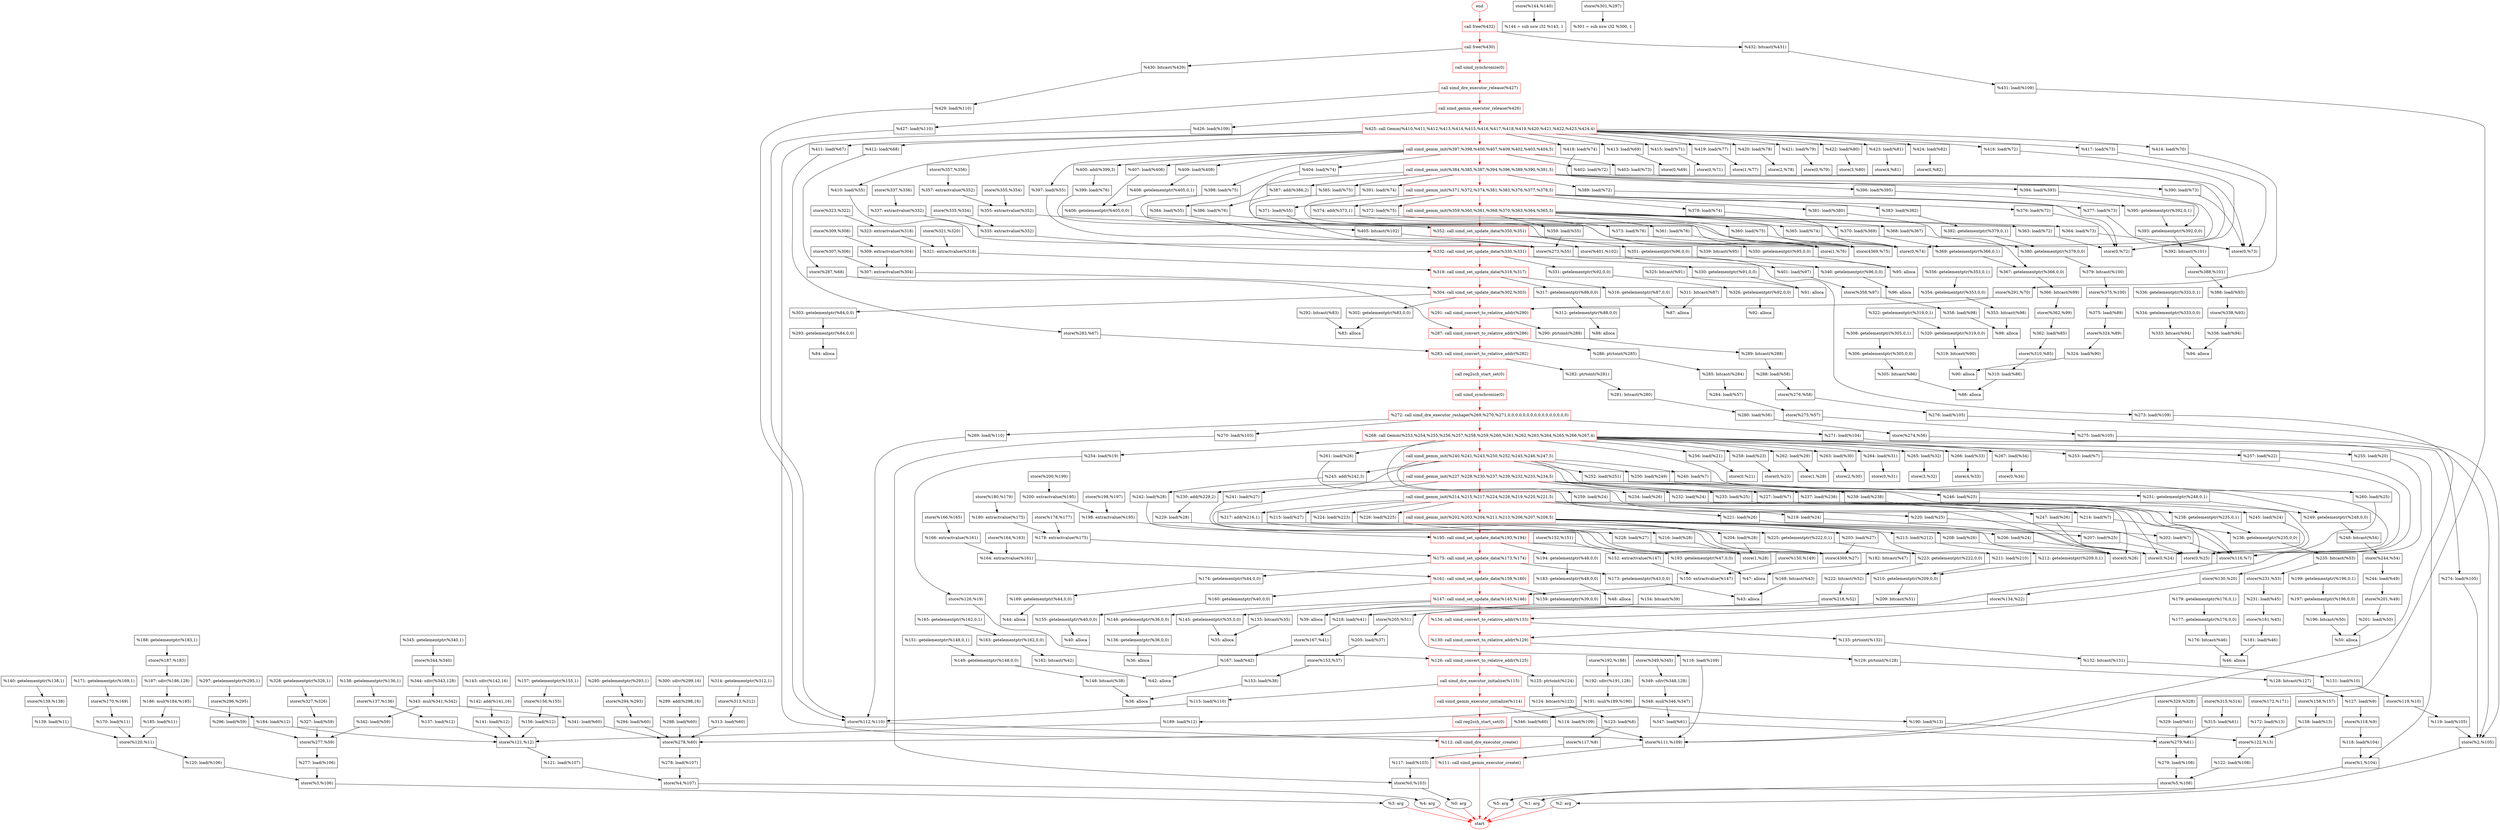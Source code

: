 digraph "foo" {
	start[shape=ellipse, label="start", color=red]
	end[shape=ellipse, label="end", color=red]
	node_0000[shape=ellipse, label="%0: arg"]
	node_0001[shape=ellipse, label="%1: arg"]
	node_0002[shape=ellipse, label="%2: arg"]
	node_0003[shape=ellipse, label="%3: arg"]
	node_0004[shape=ellipse, label="%4: arg"]
	node_0005[shape=ellipse, label="%5: arg"]
	node_0034[shape=record, label="%35: alloca"]
	node_0035[shape=record, label="%36: alloca"]
	node_0037[shape=record, label="%38: alloca"]
	node_0038[shape=record, label="%39: alloca"]
	node_0039[shape=record, label="%40: alloca"]
	node_0041[shape=record, label="%42: alloca"]
	node_0042[shape=record, label="%43: alloca"]
	node_0043[shape=record, label="%44: alloca"]
	node_0045[shape=record, label="%46: alloca"]
	node_0046[shape=record, label="%47: alloca"]
	node_0047[shape=record, label="%48: alloca"]
	node_0049[shape=record, label="%50: alloca"]
	node_0082[shape=record, label="%83: alloca"]
	node_0083[shape=record, label="%84: alloca"]
	node_0085[shape=record, label="%86: alloca"]
	node_0086[shape=record, label="%87: alloca"]
	node_0087[shape=record, label="%88: alloca"]
	node_0089[shape=record, label="%90: alloca"]
	node_0090[shape=record, label="%91: alloca"]
	node_0091[shape=record, label="%92: alloca"]
	node_0093[shape=record, label="%94: alloca"]
	node_0094[shape=record, label="%95: alloca"]
	node_0095[shape=record, label="%96: alloca"]
	node_0097[shape=record, label="%98: alloca"]
	node_0110[shape=record, label="store(%0,%103)"]
	node_0111[shape=record, label="store(%1,%104)"]
	node_0112[shape=record, label="store(%2,%105)"]
	node_0113[shape=record, label="store(%3,%106)"]
	node_0114[shape=record, label="store(%4,%107)"]
	node_0115[shape=record, label="store(%5,%108)"]
	node_0116[shape=record, label="%111: call simd_gemm_executor_create()", color=red]
	node_0117[shape=record, label="store(%111,%109)"]
	node_0118[shape=record, label="%112: call simd_dre_executor_create()", color=red]
	node_0119[shape=record, label="store(%112,%110)"]
	node_0120[shape=record, label="call reg2sch_start_set(0)", color=red]
	node_0121[shape=record, label="%114: load(%109)"]
	node_0122[shape=record, label="call simd_gemm_executor_initialize(%114)", color=red]
	node_0123[shape=record, label="%115: load(%110)"]
	node_0124[shape=record, label="call simd_dre_executor_initialize(%115)", color=red]
	node_0125[shape=record, label="%116: load(%109)"]
	node_0126[shape=record, label="%117: load(%103)"]
	node_0127[shape=record, label="%118: load(%104)"]
	node_0128[shape=record, label="%119: load(%105)"]
	node_0129[shape=record, label="%120: load(%106)"]
	node_0130[shape=record, label="%121: load(%107)"]
	node_0131[shape=record, label="%122: load(%108)"]
	node_0132[shape=record, label="store(%116,%7)"]
	node_0133[shape=record, label="store(%117,%8)"]
	node_0134[shape=record, label="store(%118,%9)"]
	node_0135[shape=record, label="store(%119,%10)"]
	node_0136[shape=record, label="store(%120,%11)"]
	node_0137[shape=record, label="store(%121,%12)"]
	node_0138[shape=record, label="store(%122,%13)"]
	node_0144[shape=record, label="%123: load(%8)"]
	node_0145[shape=record, label="%124: bitcast(%123)"]
	node_0146[shape=record, label="%125: ptrtoint(%124)"]
	node_0147[shape=record, label="%126: call simd_convert_to_relative_addr(%125)", color=red]
	node_0148[shape=record, label="store(%126,%19)"]
	node_0149[shape=record, label="%127: load(%9)"]
	node_0150[shape=record, label="%128: bitcast(%127)"]
	node_0151[shape=record, label="%129: ptrtoint(%128)"]
	node_0152[shape=record, label="%130: call simd_convert_to_relative_addr(%129)", color=red]
	node_0153[shape=record, label="store(%130,%20)"]
	node_0154[shape=record, label="store(0,%21)"]
	node_0155[shape=record, label="%131: load(%10)"]
	node_0156[shape=record, label="%132: bitcast(%131)"]
	node_0157[shape=record, label="%133: ptrtoint(%132)"]
	node_0158[shape=record, label="%134: call simd_convert_to_relative_addr(%133)", color=red]
	node_0159[shape=record, label="store(%134,%22)"]
	node_0160[shape=record, label="store(0,%23)"]
	node_0161[shape=record, label="store(0,%24)"]
	node_0162[shape=record, label="store(0,%25)"]
	node_0163[shape=record, label="store(0,%26)"]
	node_0164[shape=record, label="store(4369,%27)"]
	node_0165[shape=record, label="store(1,%28)"]
	node_0166[shape=record, label="store(1,%29)"]
	node_0167[shape=record, label="store(2,%30)"]
	node_0168[shape=record, label="store(0,%31)"]
	node_0169[shape=record, label="store(3,%32)"]
	node_0170[shape=record, label="store(4,%33)"]
	node_0171[shape=record, label="store(0,%34)"]
	node_0172[shape=record, label="%135: bitcast(%35)"]
	node_0173[shape=record, label="%136: getelementptr(%36,0,0)"]
	node_0174[shape=record, label="%137: load(%12)"]
	node_0175[shape=record, label="store(%137,%136)"]
	node_0176[shape=record, label="%138: getelementptr(%136,1)"]
	node_0177[shape=record, label="%139: load(%11)"]
	node_0178[shape=record, label="store(%139,%138)"]
	node_0179[shape=record, label="%140: getelementptr(%138,1)"]
	node_0180[shape=record, label="%141: load(%12)"]
	node_0181[shape=record, label="%142: add(%141,16)"]
	node_0182[shape=record, label="%143: sdiv(%142,16)"]
	node_0183[shape=record, label="%144 = sub nsw i32 %143, 1"]
	node_0184[shape=record, label="store(%144,%140)"]
	node_0185[shape=record, label="%145: getelementptr(%35,0,0)"]
	node_0186[shape=record, label="%146: getelementptr(%36,0,0)"]
	node_0187[shape=record, label="%147: call simd_set_update_data(%145,%146)", color=red]
	node_0188[shape=record, label="%148: bitcast(%38)"]
	node_0189[shape=record, label="%149: getelementptr(%148,0,0)"]
	node_0190[shape=record, label="%150: extractvalue(%147)"]
	node_0191[shape=record, label="store(%150,%149)"]
	node_0192[shape=record, label="%151: getelementptr(%148,0,1)"]
	node_0193[shape=record, label="%152: extractvalue(%147)"]
	node_0194[shape=record, label="store(%152,%151)"]
	node_0195[shape=record, label="%153: load(%38)"]
	node_0196[shape=record, label="store(%153,%37)"]
	node_0197[shape=record, label="%154: bitcast(%39)"]
	node_0198[shape=record, label="%155: getelementptr(%40,0,0)"]
	node_0199[shape=record, label="%156: load(%12)"]
	node_0200[shape=record, label="store(%156,%155)"]
	node_0201[shape=record, label="%157: getelementptr(%155,1)"]
	node_0202[shape=record, label="%158: load(%13)"]
	node_0203[shape=record, label="store(%158,%157)"]
	node_0204[shape=record, label="%159: getelementptr(%39,0,0)"]
	node_0205[shape=record, label="%160: getelementptr(%40,0,0)"]
	node_0206[shape=record, label="%161: call simd_set_update_data(%159,%160)", color=red]
	node_0207[shape=record, label="%162: bitcast(%42)"]
	node_0208[shape=record, label="%163: getelementptr(%162,0,0)"]
	node_0209[shape=record, label="%164: extractvalue(%161)"]
	node_0210[shape=record, label="store(%164,%163)"]
	node_0211[shape=record, label="%165: getelementptr(%162,0,1)"]
	node_0212[shape=record, label="%166: extractvalue(%161)"]
	node_0213[shape=record, label="store(%166,%165)"]
	node_0214[shape=record, label="%167: load(%42)"]
	node_0215[shape=record, label="store(%167,%41)"]
	node_0216[shape=record, label="%168: bitcast(%43)"]
	node_0217[shape=record, label="%169: getelementptr(%44,0,0)"]
	node_0218[shape=record, label="%170: load(%11)"]
	node_0219[shape=record, label="store(%170,%169)"]
	node_0220[shape=record, label="%171: getelementptr(%169,1)"]
	node_0221[shape=record, label="%172: load(%13)"]
	node_0222[shape=record, label="store(%172,%171)"]
	node_0223[shape=record, label="%173: getelementptr(%43,0,0)"]
	node_0224[shape=record, label="%174: getelementptr(%44,0,0)"]
	node_0225[shape=record, label="%175: call simd_set_update_data(%173,%174)", color=red]
	node_0226[shape=record, label="%176: bitcast(%46)"]
	node_0227[shape=record, label="%177: getelementptr(%176,0,0)"]
	node_0228[shape=record, label="%178: extractvalue(%175)"]
	node_0229[shape=record, label="store(%178,%177)"]
	node_0230[shape=record, label="%179: getelementptr(%176,0,1)"]
	node_0231[shape=record, label="%180: extractvalue(%175)"]
	node_0232[shape=record, label="store(%180,%179)"]
	node_0233[shape=record, label="%181: load(%46)"]
	node_0234[shape=record, label="store(%181,%45)"]
	node_0235[shape=record, label="%182: bitcast(%47)"]
	node_0236[shape=record, label="%183: getelementptr(%48,0,0)"]
	node_0237[shape=record, label="%184: load(%12)"]
	node_0238[shape=record, label="%185: load(%11)"]
	node_0239[shape=record, label="%186: mul(%184,%185)"]
	node_0240[shape=record, label="%187: sdiv(%186,128)"]
	node_0241[shape=record, label="store(%187,%183)"]
	node_0242[shape=record, label="%188: getelementptr(%183,1)"]
	node_0243[shape=record, label="%189: load(%12)"]
	node_0244[shape=record, label="%190: load(%13)"]
	node_0245[shape=record, label="%191: mul(%189,%190)"]
	node_0246[shape=record, label="%192: sdiv(%191,128)"]
	node_0247[shape=record, label="store(%192,%188)"]
	node_0248[shape=record, label="%193: getelementptr(%47,0,0)"]
	node_0249[shape=record, label="%194: getelementptr(%48,0,0)"]
	node_0250[shape=record, label="%195: call simd_set_update_data(%193,%194)", color=red]
	node_0251[shape=record, label="%196: bitcast(%50)"]
	node_0252[shape=record, label="%197: getelementptr(%196,0,0)"]
	node_0253[shape=record, label="%198: extractvalue(%195)"]
	node_0254[shape=record, label="store(%198,%197)"]
	node_0255[shape=record, label="%199: getelementptr(%196,0,1)"]
	node_0256[shape=record, label="%200: extractvalue(%195)"]
	node_0257[shape=record, label="store(%200,%199)"]
	node_0258[shape=record, label="%201: load(%50)"]
	node_0259[shape=record, label="store(%201,%49)"]
	node_0260[shape=record, label="%202: load(%7)"]
	node_0261[shape=record, label="%203: load(%27)"]
	node_0262[shape=record, label="%204: load(%28)"]
	node_0263[shape=record, label="%205: load(%37)"]
	node_0264[shape=record, label="%206: load(%24)"]
	node_0265[shape=record, label="%207: load(%25)"]
	node_0266[shape=record, label="%208: load(%26)"]
	node_0267[shape=record, label="store(%205,%51)"]
	node_0268[shape=record, label="%209: bitcast(%51)"]
	node_0269[shape=record, label="%210: getelementptr(%209,0,0)"]
	node_0270[shape=record, label="%211: load(%210)"]
	node_0271[shape=record, label="%212: getelementptr(%209,0,1)"]
	node_0272[shape=record, label="%213: load(%212)"]
	node_0273[shape=record, label="call simd_gemm_init(%202,%203,%204,%211,%213,%206,%207,%208,5)", color=red]
	node_0274[shape=record, label="%214: load(%7)"]
	node_0275[shape=record, label="%215: load(%27)"]
	node_0276[shape=record, label="%216: load(%28)"]
	node_0277[shape=record, label="%217: add(%216,1)"]
	node_0278[shape=record, label="%218: load(%41)"]
	node_0279[shape=record, label="%219: load(%24)"]
	node_0280[shape=record, label="%220: load(%25)"]
	node_0281[shape=record, label="%221: load(%26)"]
	node_0282[shape=record, label="store(%218,%52)"]
	node_0283[shape=record, label="%222: bitcast(%52)"]
	node_0284[shape=record, label="%223: getelementptr(%222,0,0)"]
	node_0285[shape=record, label="%224: load(%223)"]
	node_0286[shape=record, label="%225: getelementptr(%222,0,1)"]
	node_0287[shape=record, label="%226: load(%225)"]
	node_0288[shape=record, label="call simd_gemm_init(%214,%215,%217,%224,%226,%219,%220,%221,5)", color=red]
	node_0289[shape=record, label="%227: load(%7)"]
	node_0290[shape=record, label="%228: load(%27)"]
	node_0291[shape=record, label="%229: load(%28)"]
	node_0292[shape=record, label="%230: add(%229,2)"]
	node_0293[shape=record, label="%231: load(%45)"]
	node_0294[shape=record, label="%232: load(%24)"]
	node_0295[shape=record, label="%233: load(%25)"]
	node_0296[shape=record, label="%234: load(%26)"]
	node_0297[shape=record, label="store(%231,%53)"]
	node_0298[shape=record, label="%235: bitcast(%53)"]
	node_0299[shape=record, label="%236: getelementptr(%235,0,0)"]
	node_0300[shape=record, label="%237: load(%236)"]
	node_0301[shape=record, label="%238: getelementptr(%235,0,1)"]
	node_0302[shape=record, label="%239: load(%238)"]
	node_0303[shape=record, label="call simd_gemm_init(%227,%228,%230,%237,%239,%232,%233,%234,5)", color=red]
	node_0304[shape=record, label="%240: load(%7)"]
	node_0305[shape=record, label="%241: load(%27)"]
	node_0306[shape=record, label="%242: load(%28)"]
	node_0307[shape=record, label="%243: add(%242,3)"]
	node_0308[shape=record, label="%244: load(%49)"]
	node_0309[shape=record, label="%245: load(%24)"]
	node_0310[shape=record, label="%246: load(%25)"]
	node_0311[shape=record, label="%247: load(%26)"]
	node_0312[shape=record, label="store(%244,%54)"]
	node_0313[shape=record, label="%248: bitcast(%54)"]
	node_0314[shape=record, label="%249: getelementptr(%248,0,0)"]
	node_0315[shape=record, label="%250: load(%249)"]
	node_0316[shape=record, label="%251: getelementptr(%248,0,1)"]
	node_0317[shape=record, label="%252: load(%251)"]
	node_0318[shape=record, label="call simd_gemm_init(%240,%241,%243,%250,%252,%245,%246,%247,5)", color=red]
	node_0319[shape=record, label="%253: load(%7)"]
	node_0320[shape=record, label="%254: load(%19)"]
	node_0321[shape=record, label="%255: load(%20)"]
	node_0322[shape=record, label="%256: load(%21)"]
	node_0323[shape=record, label="%257: load(%22)"]
	node_0324[shape=record, label="%258: load(%23)"]
	node_0325[shape=record, label="%259: load(%24)"]
	node_0326[shape=record, label="%260: load(%25)"]
	node_0327[shape=record, label="%261: load(%26)"]
	node_0328[shape=record, label="%262: load(%29)"]
	node_0329[shape=record, label="%263: load(%30)"]
	node_0330[shape=record, label="%264: load(%31)"]
	node_0331[shape=record, label="%265: load(%32)"]
	node_0332[shape=record, label="%266: load(%33)"]
	node_0333[shape=record, label="%267: load(%34)"]
	node_0334[shape=record, label="%268: call Gemm(%253,%254,%255,%256,%257,%258,%259,%260,%261,%262,%263,%264,%265,%266,%267,4)", color=red]
	node_0335[shape=record, label="%269: load(%110)"]
	node_0336[shape=record, label="%270: load(%103)"]
	node_0337[shape=record, label="%271: load(%104)"]
	node_0338[shape=record, label="%272: call simd_dre_executor_reshape(%269,%270,%271,0,0,0,0,0,0,0,0,0,0,0,0,0,0,0,0)", color=red]
	node_0339[shape=record, label="call simd_synchronize(0)", color=red]
	node_0340[shape=record, label="call reg2sch_start_set(0)", color=red]
	node_0341[shape=record, label="%273: load(%109)"]
	node_0342[shape=record, label="%274: load(%105)"]
	node_0343[shape=record, label="%275: load(%105)"]
	node_0344[shape=record, label="%276: load(%105)"]
	node_0345[shape=record, label="%277: load(%106)"]
	node_0346[shape=record, label="%278: load(%107)"]
	node_0347[shape=record, label="%279: load(%108)"]
	node_0348[shape=record, label="store(%273,%55)"]
	node_0349[shape=record, label="store(%274,%56)"]
	node_0350[shape=record, label="store(%275,%57)"]
	node_0351[shape=record, label="store(%276,%58)"]
	node_0352[shape=record, label="store(%277,%59)"]
	node_0353[shape=record, label="store(%278,%60)"]
	node_0354[shape=record, label="store(%279,%61)"]
	node_0360[shape=record, label="%280: load(%56)"]
	node_0361[shape=record, label="%281: bitcast(%280)"]
	node_0362[shape=record, label="%282: ptrtoint(%281)"]
	node_0363[shape=record, label="%283: call simd_convert_to_relative_addr(%282)", color=red]
	node_0364[shape=record, label="store(%283,%67)"]
	node_0365[shape=record, label="%284: load(%57)"]
	node_0366[shape=record, label="%285: bitcast(%284)"]
	node_0367[shape=record, label="%286: ptrtoint(%285)"]
	node_0368[shape=record, label="%287: call simd_convert_to_relative_addr(%286)", color=red]
	node_0369[shape=record, label="store(%287,%68)"]
	node_0370[shape=record, label="store(0,%69)"]
	node_0371[shape=record, label="%288: load(%58)"]
	node_0372[shape=record, label="%289: bitcast(%288)"]
	node_0373[shape=record, label="%290: ptrtoint(%289)"]
	node_0374[shape=record, label="%291: call simd_convert_to_relative_addr(%290)", color=red]
	node_0375[shape=record, label="store(%291,%70)"]
	node_0376[shape=record, label="store(0,%71)"]
	node_0377[shape=record, label="store(0,%72)"]
	node_0378[shape=record, label="store(0,%73)"]
	node_0379[shape=record, label="store(0,%74)"]
	node_0380[shape=record, label="store(4369,%75)"]
	node_0381[shape=record, label="store(1,%76)"]
	node_0382[shape=record, label="store(1,%77)"]
	node_0383[shape=record, label="store(2,%78)"]
	node_0384[shape=record, label="store(0,%79)"]
	node_0385[shape=record, label="store(3,%80)"]
	node_0386[shape=record, label="store(4,%81)"]
	node_0387[shape=record, label="store(0,%82)"]
	node_0388[shape=record, label="%292: bitcast(%83)"]
	node_0389[shape=record, label="%293: getelementptr(%84,0,0)"]
	node_0390[shape=record, label="%294: load(%60)"]
	node_0391[shape=record, label="store(%294,%293)"]
	node_0392[shape=record, label="%295: getelementptr(%293,1)"]
	node_0393[shape=record, label="%296: load(%59)"]
	node_0394[shape=record, label="store(%296,%295)"]
	node_0395[shape=record, label="%297: getelementptr(%295,1)"]
	node_0396[shape=record, label="%298: load(%60)"]
	node_0397[shape=record, label="%299: add(%298,16)"]
	node_0398[shape=record, label="%300: sdiv(%299,16)"]
	node_0399[shape=record, label="%301 = sub nsw i32 %300, 1"]
	node_0400[shape=record, label="store(%301,%297)"]
	node_0401[shape=record, label="%302: getelementptr(%83,0,0)"]
	node_0402[shape=record, label="%303: getelementptr(%84,0,0)"]
	node_0403[shape=record, label="%304: call simd_set_update_data(%302,%303)", color=red]
	node_0404[shape=record, label="%305: bitcast(%86)"]
	node_0405[shape=record, label="%306: getelementptr(%305,0,0)"]
	node_0406[shape=record, label="%307: extractvalue(%304)"]
	node_0407[shape=record, label="store(%307,%306)"]
	node_0408[shape=record, label="%308: getelementptr(%305,0,1)"]
	node_0409[shape=record, label="%309: extractvalue(%304)"]
	node_0410[shape=record, label="store(%309,%308)"]
	node_0411[shape=record, label="%310: load(%86)"]
	node_0412[shape=record, label="store(%310,%85)"]
	node_0413[shape=record, label="%311: bitcast(%87)"]
	node_0414[shape=record, label="%312: getelementptr(%88,0,0)"]
	node_0415[shape=record, label="%313: load(%60)"]
	node_0416[shape=record, label="store(%313,%312)"]
	node_0417[shape=record, label="%314: getelementptr(%312,1)"]
	node_0418[shape=record, label="%315: load(%61)"]
	node_0419[shape=record, label="store(%315,%314)"]
	node_0420[shape=record, label="%316: getelementptr(%87,0,0)"]
	node_0421[shape=record, label="%317: getelementptr(%88,0,0)"]
	node_0422[shape=record, label="%318: call simd_set_update_data(%316,%317)", color=red]
	node_0423[shape=record, label="%319: bitcast(%90)"]
	node_0424[shape=record, label="%320: getelementptr(%319,0,0)"]
	node_0425[shape=record, label="%321: extractvalue(%318)"]
	node_0426[shape=record, label="store(%321,%320)"]
	node_0427[shape=record, label="%322: getelementptr(%319,0,1)"]
	node_0428[shape=record, label="%323: extractvalue(%318)"]
	node_0429[shape=record, label="store(%323,%322)"]
	node_0430[shape=record, label="%324: load(%90)"]
	node_0431[shape=record, label="store(%324,%89)"]
	node_0432[shape=record, label="%325: bitcast(%91)"]
	node_0433[shape=record, label="%326: getelementptr(%92,0,0)"]
	node_0434[shape=record, label="%327: load(%59)"]
	node_0435[shape=record, label="store(%327,%326)"]
	node_0436[shape=record, label="%328: getelementptr(%326,1)"]
	node_0437[shape=record, label="%329: load(%61)"]
	node_0438[shape=record, label="store(%329,%328)"]
	node_0439[shape=record, label="%330: getelementptr(%91,0,0)"]
	node_0440[shape=record, label="%331: getelementptr(%92,0,0)"]
	node_0441[shape=record, label="%332: call simd_set_update_data(%330,%331)", color=red]
	node_0442[shape=record, label="%333: bitcast(%94)"]
	node_0443[shape=record, label="%334: getelementptr(%333,0,0)"]
	node_0444[shape=record, label="%335: extractvalue(%332)"]
	node_0445[shape=record, label="store(%335,%334)"]
	node_0446[shape=record, label="%336: getelementptr(%333,0,1)"]
	node_0447[shape=record, label="%337: extractvalue(%332)"]
	node_0448[shape=record, label="store(%337,%336)"]
	node_0449[shape=record, label="%338: load(%94)"]
	node_0450[shape=record, label="store(%338,%93)"]
	node_0451[shape=record, label="%339: bitcast(%95)"]
	node_0452[shape=record, label="%340: getelementptr(%96,0,0)"]
	node_0453[shape=record, label="%341: load(%60)"]
	node_0454[shape=record, label="%342: load(%59)"]
	node_0455[shape=record, label="%343: mul(%341,%342)"]
	node_0456[shape=record, label="%344: sdiv(%343,128)"]
	node_0457[shape=record, label="store(%344,%340)"]
	node_0458[shape=record, label="%345: getelementptr(%340,1)"]
	node_0459[shape=record, label="%346: load(%60)"]
	node_0460[shape=record, label="%347: load(%61)"]
	node_0461[shape=record, label="%348: mul(%346,%347)"]
	node_0462[shape=record, label="%349: sdiv(%348,128)"]
	node_0463[shape=record, label="store(%349,%345)"]
	node_0464[shape=record, label="%350: getelementptr(%95,0,0)"]
	node_0465[shape=record, label="%351: getelementptr(%96,0,0)"]
	node_0466[shape=record, label="%352: call simd_set_update_data(%350,%351)", color=red]
	node_0467[shape=record, label="%353: bitcast(%98)"]
	node_0468[shape=record, label="%354: getelementptr(%353,0,0)"]
	node_0469[shape=record, label="%355: extractvalue(%352)"]
	node_0470[shape=record, label="store(%355,%354)"]
	node_0471[shape=record, label="%356: getelementptr(%353,0,1)"]
	node_0472[shape=record, label="%357: extractvalue(%352)"]
	node_0473[shape=record, label="store(%357,%356)"]
	node_0474[shape=record, label="%358: load(%98)"]
	node_0475[shape=record, label="store(%358,%97)"]
	node_0476[shape=record, label="%359: load(%55)"]
	node_0477[shape=record, label="%360: load(%75)"]
	node_0478[shape=record, label="%361: load(%76)"]
	node_0479[shape=record, label="%362: load(%85)"]
	node_0480[shape=record, label="%363: load(%72)"]
	node_0481[shape=record, label="%364: load(%73)"]
	node_0482[shape=record, label="%365: load(%74)"]
	node_0483[shape=record, label="store(%362,%99)"]
	node_0484[shape=record, label="%366: bitcast(%99)"]
	node_0485[shape=record, label="%367: getelementptr(%366,0,0)"]
	node_0486[shape=record, label="%368: load(%367)"]
	node_0487[shape=record, label="%369: getelementptr(%366,0,1)"]
	node_0488[shape=record, label="%370: load(%369)"]
	node_0489[shape=record, label="call simd_gemm_init(%359,%360,%361,%368,%370,%363,%364,%365,5)", color=red]
	node_0490[shape=record, label="%371: load(%55)"]
	node_0491[shape=record, label="%372: load(%75)"]
	node_0492[shape=record, label="%373: load(%76)"]
	node_0493[shape=record, label="%374: add(%373,1)"]
	node_0494[shape=record, label="%375: load(%89)"]
	node_0495[shape=record, label="%376: load(%72)"]
	node_0496[shape=record, label="%377: load(%73)"]
	node_0497[shape=record, label="%378: load(%74)"]
	node_0498[shape=record, label="store(%375,%100)"]
	node_0499[shape=record, label="%379: bitcast(%100)"]
	node_0500[shape=record, label="%380: getelementptr(%379,0,0)"]
	node_0501[shape=record, label="%381: load(%380)"]
	node_0502[shape=record, label="%382: getelementptr(%379,0,1)"]
	node_0503[shape=record, label="%383: load(%382)"]
	node_0504[shape=record, label="call simd_gemm_init(%371,%372,%374,%381,%383,%376,%377,%378,5)", color=red]
	node_0505[shape=record, label="%384: load(%55)"]
	node_0506[shape=record, label="%385: load(%75)"]
	node_0507[shape=record, label="%386: load(%76)"]
	node_0508[shape=record, label="%387: add(%386,2)"]
	node_0509[shape=record, label="%388: load(%93)"]
	node_0510[shape=record, label="%389: load(%72)"]
	node_0511[shape=record, label="%390: load(%73)"]
	node_0512[shape=record, label="%391: load(%74)"]
	node_0513[shape=record, label="store(%388,%101)"]
	node_0514[shape=record, label="%392: bitcast(%101)"]
	node_0515[shape=record, label="%393: getelementptr(%392,0,0)"]
	node_0516[shape=record, label="%394: load(%393)"]
	node_0517[shape=record, label="%395: getelementptr(%392,0,1)"]
	node_0518[shape=record, label="%396: load(%395)"]
	node_0519[shape=record, label="call simd_gemm_init(%384,%385,%387,%394,%396,%389,%390,%391,5)", color=red]
	node_0520[shape=record, label="%397: load(%55)"]
	node_0521[shape=record, label="%398: load(%75)"]
	node_0522[shape=record, label="%399: load(%76)"]
	node_0523[shape=record, label="%400: add(%399,3)"]
	node_0524[shape=record, label="%401: load(%97)"]
	node_0525[shape=record, label="%402: load(%72)"]
	node_0526[shape=record, label="%403: load(%73)"]
	node_0527[shape=record, label="%404: load(%74)"]
	node_0528[shape=record, label="store(%401,%102)"]
	node_0529[shape=record, label="%405: bitcast(%102)"]
	node_0530[shape=record, label="%406: getelementptr(%405,0,0)"]
	node_0531[shape=record, label="%407: load(%406)"]
	node_0532[shape=record, label="%408: getelementptr(%405,0,1)"]
	node_0533[shape=record, label="%409: load(%408)"]
	node_0534[shape=record, label="call simd_gemm_init(%397,%398,%400,%407,%409,%402,%403,%404,5)", color=red]
	node_0535[shape=record, label="%410: load(%55)"]
	node_0536[shape=record, label="%411: load(%67)"]
	node_0537[shape=record, label="%412: load(%68)"]
	node_0538[shape=record, label="%413: load(%69)"]
	node_0539[shape=record, label="%414: load(%70)"]
	node_0540[shape=record, label="%415: load(%71)"]
	node_0541[shape=record, label="%416: load(%72)"]
	node_0542[shape=record, label="%417: load(%73)"]
	node_0543[shape=record, label="%418: load(%74)"]
	node_0544[shape=record, label="%419: load(%77)"]
	node_0545[shape=record, label="%420: load(%78)"]
	node_0546[shape=record, label="%421: load(%79)"]
	node_0547[shape=record, label="%422: load(%80)"]
	node_0548[shape=record, label="%423: load(%81)"]
	node_0549[shape=record, label="%424: load(%82)"]
	node_0550[shape=record, label="%425: call Gemm(%410,%411,%412,%413,%414,%415,%416,%417,%418,%419,%420,%421,%422,%423,%424,4)", color=red]
	node_0551[shape=record, label="%426: load(%109)"]
	node_0552[shape=record, label="call simd_gemm_executor_release(%426)", color=red]
	node_0553[shape=record, label="%427: load(%110)"]
	node_0554[shape=record, label="call simd_dre_executor_release(%427)", color=red]
	node_0555[shape=record, label="call simd_synchronize(0)", color=red]
	node_0556[shape=record, label="%429: load(%110)"]
	node_0557[shape=record, label="%430: bitcast(%429)"]
	node_0558[shape=record, label="call free(%430)", color=red]
	node_0559[shape=record, label="%431: load(%109)"]
	node_0560[shape=record, label="%432: bitcast(%431)"]
	node_0561[shape=record, label="call free(%432)", color=red]
	node_0110 -> node_0000 
	node_0111 -> node_0001 
	node_0112 -> node_0002 
	node_0113 -> node_0003 
	node_0114 -> node_0004 
	node_0115 -> node_0005 
	node_0117 -> node_0116 
	node_0119 -> node_0118 
	node_0121 -> node_0117 
	node_0122 -> node_0121 
	node_0123 -> node_0119 
	node_0124 -> node_0123 
	node_0125 -> node_0117 
	node_0126 -> node_0110 
	node_0127 -> node_0111 
	node_0128 -> node_0112 
	node_0129 -> node_0113 
	node_0130 -> node_0114 
	node_0131 -> node_0115 
	node_0132 -> node_0125 
	node_0133 -> node_0126 
	node_0134 -> node_0127 
	node_0135 -> node_0128 
	node_0136 -> node_0129 
	node_0137 -> node_0130 
	node_0138 -> node_0131 
	node_0144 -> node_0133 
	node_0145 -> node_0144 
	node_0146 -> node_0145 
	node_0147 -> node_0146 
	node_0148 -> node_0147 
	node_0149 -> node_0134 
	node_0150 -> node_0149 
	node_0151 -> node_0150 
	node_0152 -> node_0151 
	node_0153 -> node_0152 
	node_0155 -> node_0135 
	node_0156 -> node_0155 
	node_0157 -> node_0156 
	node_0158 -> node_0157 
	node_0159 -> node_0158 
	node_0172 -> node_0034 
	node_0173 -> node_0035 
	node_0174 -> node_0137 
	node_0175 -> node_0174 
	node_0176 -> node_0175 
	node_0177 -> node_0136 
	node_0178 -> node_0177 
	node_0179 -> node_0178 
	node_0180 -> node_0137 
	node_0181 -> node_0180 
	node_0182 -> node_0181 
	node_0184 -> node_0183 
	node_0185 -> node_0034 
	node_0186 -> node_0173 
	node_0187 -> node_0185 
	node_0187 -> node_0186 
	node_0188 -> node_0037 
	node_0189 -> node_0188 
	node_0190 -> node_0187 
	node_0191 -> node_0190 
	node_0192 -> node_0189 
	node_0193 -> node_0190 
	node_0194 -> node_0193 
	node_0195 -> node_0037 
	node_0196 -> node_0195 
	node_0197 -> node_0038 
	node_0198 -> node_0039 
	node_0199 -> node_0137 
	node_0200 -> node_0199 
	node_0201 -> node_0200 
	node_0202 -> node_0138 
	node_0203 -> node_0202 
	node_0204 -> node_0038 
	node_0205 -> node_0198 
	node_0206 -> node_0204 
	node_0206 -> node_0205 
	node_0207 -> node_0041 
	node_0208 -> node_0207 
	node_0209 -> node_0206 
	node_0210 -> node_0209 
	node_0211 -> node_0208 
	node_0212 -> node_0209 
	node_0213 -> node_0212 
	node_0214 -> node_0041 
	node_0215 -> node_0214 
	node_0216 -> node_0042 
	node_0217 -> node_0043 
	node_0218 -> node_0136 
	node_0219 -> node_0218 
	node_0220 -> node_0219 
	node_0221 -> node_0138 
	node_0222 -> node_0221 
	node_0223 -> node_0042 
	node_0224 -> node_0217 
	node_0225 -> node_0223 
	node_0225 -> node_0224 
	node_0226 -> node_0045 
	node_0227 -> node_0226 
	node_0228 -> node_0225 
	node_0229 -> node_0228 
	node_0230 -> node_0227 
	node_0231 -> node_0228 
	node_0232 -> node_0231 
	node_0233 -> node_0045 
	node_0234 -> node_0233 
	node_0235 -> node_0046 
	node_0236 -> node_0047 
	node_0237 -> node_0137 
	node_0238 -> node_0136 
	node_0239 -> node_0237 
	node_0239 -> node_0238 
	node_0240 -> node_0239 
	node_0241 -> node_0240 
	node_0242 -> node_0241 
	node_0243 -> node_0137 
	node_0244 -> node_0138 
	node_0245 -> node_0243 
	node_0245 -> node_0244 
	node_0246 -> node_0245 
	node_0247 -> node_0246 
	node_0248 -> node_0046 
	node_0249 -> node_0236 
	node_0250 -> node_0248 
	node_0250 -> node_0249 
	node_0251 -> node_0049 
	node_0252 -> node_0251 
	node_0253 -> node_0250 
	node_0254 -> node_0253 
	node_0255 -> node_0252 
	node_0256 -> node_0253 
	node_0257 -> node_0256 
	node_0258 -> node_0049 
	node_0259 -> node_0258 
	node_0260 -> node_0132 
	node_0261 -> node_0164 
	node_0262 -> node_0165 
	node_0263 -> node_0196 
	node_0264 -> node_0161 
	node_0265 -> node_0162 
	node_0266 -> node_0163 
	node_0267 -> node_0263 
	node_0268 -> node_0267 
	node_0269 -> node_0268 
	node_0270 -> node_0269 
	node_0271 -> node_0269 
	node_0272 -> node_0271 
	node_0273 -> node_0260 
	node_0273 -> node_0261 
	node_0273 -> node_0262 
	node_0273 -> node_0270 
	node_0273 -> node_0272 
	node_0273 -> node_0264 
	node_0273 -> node_0265 
	node_0273 -> node_0266 
	node_0274 -> node_0132 
	node_0275 -> node_0164 
	node_0276 -> node_0165 
	node_0277 -> node_0276 
	node_0278 -> node_0215 
	node_0279 -> node_0161 
	node_0280 -> node_0162 
	node_0281 -> node_0163 
	node_0282 -> node_0278 
	node_0283 -> node_0282 
	node_0284 -> node_0283 
	node_0285 -> node_0284 
	node_0286 -> node_0284 
	node_0287 -> node_0286 
	node_0288 -> node_0274 
	node_0288 -> node_0275 
	node_0288 -> node_0277 
	node_0288 -> node_0285 
	node_0288 -> node_0287 
	node_0288 -> node_0279 
	node_0288 -> node_0280 
	node_0288 -> node_0281 
	node_0289 -> node_0132 
	node_0290 -> node_0164 
	node_0291 -> node_0165 
	node_0292 -> node_0291 
	node_0293 -> node_0234 
	node_0294 -> node_0161 
	node_0295 -> node_0162 
	node_0296 -> node_0163 
	node_0297 -> node_0293 
	node_0298 -> node_0297 
	node_0299 -> node_0298 
	node_0300 -> node_0299 
	node_0301 -> node_0299 
	node_0302 -> node_0301 
	node_0303 -> node_0289 
	node_0303 -> node_0290 
	node_0303 -> node_0292 
	node_0303 -> node_0300 
	node_0303 -> node_0302 
	node_0303 -> node_0294 
	node_0303 -> node_0295 
	node_0303 -> node_0296 
	node_0304 -> node_0132 
	node_0305 -> node_0164 
	node_0306 -> node_0165 
	node_0307 -> node_0306 
	node_0308 -> node_0259 
	node_0309 -> node_0161 
	node_0310 -> node_0162 
	node_0311 -> node_0163 
	node_0312 -> node_0308 
	node_0313 -> node_0312 
	node_0314 -> node_0313 
	node_0315 -> node_0314 
	node_0316 -> node_0314 
	node_0317 -> node_0316 
	node_0318 -> node_0304 
	node_0318 -> node_0305 
	node_0318 -> node_0307 
	node_0318 -> node_0315 
	node_0318 -> node_0317 
	node_0318 -> node_0309 
	node_0318 -> node_0310 
	node_0318 -> node_0311 
	node_0319 -> node_0132 
	node_0320 -> node_0148 
	node_0321 -> node_0153 
	node_0322 -> node_0154 
	node_0323 -> node_0159 
	node_0324 -> node_0160 
	node_0325 -> node_0161 
	node_0326 -> node_0162 
	node_0327 -> node_0163 
	node_0328 -> node_0166 
	node_0329 -> node_0167 
	node_0330 -> node_0168 
	node_0331 -> node_0169 
	node_0332 -> node_0170 
	node_0333 -> node_0171 
	node_0334 -> node_0319 
	node_0334 -> node_0320 
	node_0334 -> node_0321 
	node_0334 -> node_0322 
	node_0334 -> node_0323 
	node_0334 -> node_0324 
	node_0334 -> node_0325 
	node_0334 -> node_0326 
	node_0334 -> node_0327 
	node_0334 -> node_0328 
	node_0334 -> node_0329 
	node_0334 -> node_0330 
	node_0334 -> node_0331 
	node_0334 -> node_0332 
	node_0334 -> node_0333 
	node_0335 -> node_0119 
	node_0336 -> node_0110 
	node_0337 -> node_0111 
	node_0338 -> node_0335 
	node_0338 -> node_0336 
	node_0338 -> node_0337 
	node_0341 -> node_0117 
	node_0342 -> node_0112 
	node_0343 -> node_0112 
	node_0344 -> node_0112 
	node_0345 -> node_0113 
	node_0346 -> node_0114 
	node_0347 -> node_0115 
	node_0348 -> node_0341 
	node_0349 -> node_0342 
	node_0350 -> node_0343 
	node_0351 -> node_0344 
	node_0352 -> node_0345 
	node_0353 -> node_0346 
	node_0354 -> node_0347 
	node_0360 -> node_0349 
	node_0361 -> node_0360 
	node_0362 -> node_0361 
	node_0363 -> node_0362 
	node_0364 -> node_0363 
	node_0365 -> node_0350 
	node_0366 -> node_0365 
	node_0367 -> node_0366 
	node_0368 -> node_0367 
	node_0369 -> node_0368 
	node_0371 -> node_0351 
	node_0372 -> node_0371 
	node_0373 -> node_0372 
	node_0374 -> node_0373 
	node_0375 -> node_0374 
	node_0388 -> node_0082 
	node_0389 -> node_0083 
	node_0390 -> node_0353 
	node_0391 -> node_0390 
	node_0392 -> node_0391 
	node_0393 -> node_0352 
	node_0394 -> node_0393 
	node_0395 -> node_0394 
	node_0396 -> node_0353 
	node_0397 -> node_0396 
	node_0398 -> node_0397 
	node_0400 -> node_0399 
	node_0401 -> node_0082 
	node_0402 -> node_0389 
	node_0403 -> node_0401 
	node_0403 -> node_0402 
	node_0404 -> node_0085 
	node_0405 -> node_0404 
	node_0406 -> node_0403 
	node_0407 -> node_0406 
	node_0408 -> node_0405 
	node_0409 -> node_0406 
	node_0410 -> node_0409 
	node_0411 -> node_0085 
	node_0412 -> node_0411 
	node_0413 -> node_0086 
	node_0414 -> node_0087 
	node_0415 -> node_0353 
	node_0416 -> node_0415 
	node_0417 -> node_0416 
	node_0418 -> node_0354 
	node_0419 -> node_0418 
	node_0420 -> node_0086 
	node_0421 -> node_0414 
	node_0422 -> node_0420 
	node_0422 -> node_0421 
	node_0423 -> node_0089 
	node_0424 -> node_0423 
	node_0425 -> node_0422 
	node_0426 -> node_0425 
	node_0427 -> node_0424 
	node_0428 -> node_0425 
	node_0429 -> node_0428 
	node_0430 -> node_0089 
	node_0431 -> node_0430 
	node_0432 -> node_0090 
	node_0433 -> node_0091 
	node_0434 -> node_0352 
	node_0435 -> node_0434 
	node_0436 -> node_0435 
	node_0437 -> node_0354 
	node_0438 -> node_0437 
	node_0439 -> node_0090 
	node_0440 -> node_0433 
	node_0441 -> node_0439 
	node_0441 -> node_0440 
	node_0442 -> node_0093 
	node_0443 -> node_0442 
	node_0444 -> node_0441 
	node_0445 -> node_0444 
	node_0446 -> node_0443 
	node_0447 -> node_0444 
	node_0448 -> node_0447 
	node_0449 -> node_0093 
	node_0450 -> node_0449 
	node_0451 -> node_0094 
	node_0452 -> node_0095 
	node_0453 -> node_0353 
	node_0454 -> node_0352 
	node_0455 -> node_0453 
	node_0455 -> node_0454 
	node_0456 -> node_0455 
	node_0457 -> node_0456 
	node_0458 -> node_0457 
	node_0459 -> node_0353 
	node_0460 -> node_0354 
	node_0461 -> node_0459 
	node_0461 -> node_0460 
	node_0462 -> node_0461 
	node_0463 -> node_0462 
	node_0464 -> node_0094 
	node_0465 -> node_0452 
	node_0466 -> node_0464 
	node_0466 -> node_0465 
	node_0467 -> node_0097 
	node_0468 -> node_0467 
	node_0469 -> node_0466 
	node_0470 -> node_0469 
	node_0471 -> node_0468 
	node_0472 -> node_0469 
	node_0473 -> node_0472 
	node_0474 -> node_0097 
	node_0475 -> node_0474 
	node_0476 -> node_0348 
	node_0477 -> node_0380 
	node_0478 -> node_0381 
	node_0479 -> node_0412 
	node_0480 -> node_0377 
	node_0481 -> node_0378 
	node_0482 -> node_0379 
	node_0483 -> node_0479 
	node_0484 -> node_0483 
	node_0485 -> node_0484 
	node_0486 -> node_0485 
	node_0487 -> node_0485 
	node_0488 -> node_0487 
	node_0489 -> node_0476 
	node_0489 -> node_0477 
	node_0489 -> node_0478 
	node_0489 -> node_0486 
	node_0489 -> node_0488 
	node_0489 -> node_0480 
	node_0489 -> node_0481 
	node_0489 -> node_0482 
	node_0490 -> node_0348 
	node_0491 -> node_0380 
	node_0492 -> node_0381 
	node_0493 -> node_0492 
	node_0494 -> node_0431 
	node_0495 -> node_0377 
	node_0496 -> node_0378 
	node_0497 -> node_0379 
	node_0498 -> node_0494 
	node_0499 -> node_0498 
	node_0500 -> node_0499 
	node_0501 -> node_0500 
	node_0502 -> node_0500 
	node_0503 -> node_0502 
	node_0504 -> node_0490 
	node_0504 -> node_0491 
	node_0504 -> node_0493 
	node_0504 -> node_0501 
	node_0504 -> node_0503 
	node_0504 -> node_0495 
	node_0504 -> node_0496 
	node_0504 -> node_0497 
	node_0505 -> node_0348 
	node_0506 -> node_0380 
	node_0507 -> node_0381 
	node_0508 -> node_0507 
	node_0509 -> node_0450 
	node_0510 -> node_0377 
	node_0511 -> node_0378 
	node_0512 -> node_0379 
	node_0513 -> node_0509 
	node_0514 -> node_0513 
	node_0515 -> node_0514 
	node_0516 -> node_0515 
	node_0517 -> node_0515 
	node_0518 -> node_0517 
	node_0519 -> node_0505 
	node_0519 -> node_0506 
	node_0519 -> node_0508 
	node_0519 -> node_0516 
	node_0519 -> node_0518 
	node_0519 -> node_0510 
	node_0519 -> node_0511 
	node_0519 -> node_0512 
	node_0520 -> node_0348 
	node_0521 -> node_0380 
	node_0522 -> node_0381 
	node_0523 -> node_0522 
	node_0524 -> node_0475 
	node_0525 -> node_0377 
	node_0526 -> node_0378 
	node_0527 -> node_0379 
	node_0528 -> node_0524 
	node_0529 -> node_0528 
	node_0530 -> node_0529 
	node_0531 -> node_0530 
	node_0532 -> node_0530 
	node_0533 -> node_0532 
	node_0534 -> node_0520 
	node_0534 -> node_0521 
	node_0534 -> node_0523 
	node_0534 -> node_0531 
	node_0534 -> node_0533 
	node_0534 -> node_0525 
	node_0534 -> node_0526 
	node_0534 -> node_0527 
	node_0535 -> node_0348 
	node_0536 -> node_0364 
	node_0537 -> node_0369 
	node_0538 -> node_0370 
	node_0539 -> node_0375 
	node_0540 -> node_0376 
	node_0541 -> node_0377 
	node_0542 -> node_0378 
	node_0543 -> node_0379 
	node_0544 -> node_0382 
	node_0545 -> node_0383 
	node_0546 -> node_0384 
	node_0547 -> node_0385 
	node_0548 -> node_0386 
	node_0549 -> node_0387 
	node_0550 -> node_0535 
	node_0550 -> node_0536 
	node_0550 -> node_0537 
	node_0550 -> node_0538 
	node_0550 -> node_0539 
	node_0550 -> node_0540 
	node_0550 -> node_0541 
	node_0550 -> node_0542 
	node_0550 -> node_0543 
	node_0550 -> node_0544 
	node_0550 -> node_0545 
	node_0550 -> node_0546 
	node_0550 -> node_0547 
	node_0550 -> node_0548 
	node_0550 -> node_0549 
	node_0551 -> node_0117 
	node_0552 -> node_0551 
	node_0553 -> node_0119 
	node_0554 -> node_0553 
	node_0556 -> node_0119 
	node_0557 -> node_0556 
	node_0558 -> node_0557 
	node_0559 -> node_0117 
	node_0560 -> node_0559 
	node_0561 -> node_0560 
	node_0000 -> start [color=red, weight=100]
	node_0001 -> start [color=red, weight=100]
	node_0002 -> start [color=red, weight=100]
	node_0003 -> start [color=red, weight=100]
	node_0004 -> start [color=red, weight=100]
	node_0005 -> start [color=red, weight=100]
	node_0116 -> start [color=red, weight=100]
	node_0118 -> node_0116 [color=red, weight=100]
	node_0120 -> node_0118 [color=red, weight=100]
	node_0122 -> node_0120 [color=red, weight=100]
	node_0124 -> node_0122 [color=red, weight=100]
	node_0147 -> node_0124 [color=red, weight=100]
	node_0152 -> node_0147 [color=red, weight=100]
	node_0158 -> node_0152 [color=red, weight=100]
	node_0187 -> node_0158 [color=red, weight=100]
	node_0206 -> node_0187 [color=red, weight=100]
	node_0225 -> node_0206 [color=red, weight=100]
	node_0250 -> node_0225 [color=red, weight=100]
	node_0273 -> node_0250 [color=red, weight=100]
	node_0288 -> node_0273 [color=red, weight=100]
	node_0303 -> node_0288 [color=red, weight=100]
	node_0318 -> node_0303 [color=red, weight=100]
	node_0334 -> node_0318 [color=red, weight=100]
	node_0338 -> node_0334 [color=red, weight=100]
	node_0339 -> node_0338 [color=red, weight=100]
	node_0340 -> node_0339 [color=red, weight=100]
	node_0363 -> node_0340 [color=red, weight=100]
	node_0368 -> node_0363 [color=red, weight=100]
	node_0374 -> node_0368 [color=red, weight=100]
	node_0403 -> node_0374 [color=red, weight=100]
	node_0422 -> node_0403 [color=red, weight=100]
	node_0441 -> node_0422 [color=red, weight=100]
	node_0466 -> node_0441 [color=red, weight=100]
	node_0489 -> node_0466 [color=red, weight=100]
	node_0504 -> node_0489 [color=red, weight=100]
	node_0519 -> node_0504 [color=red, weight=100]
	node_0534 -> node_0519 [color=red, weight=100]
	node_0550 -> node_0534 [color=red, weight=100]
	node_0552 -> node_0550 [color=red, weight=100]
	node_0554 -> node_0552 [color=red, weight=100]
	node_0555 -> node_0554 [color=red, weight=100]
	node_0558 -> node_0555 [color=red, weight=100]
	node_0561 -> node_0558 [color=red, weight=100]
	end -> node_0561 [color=red, weight=100]
}
